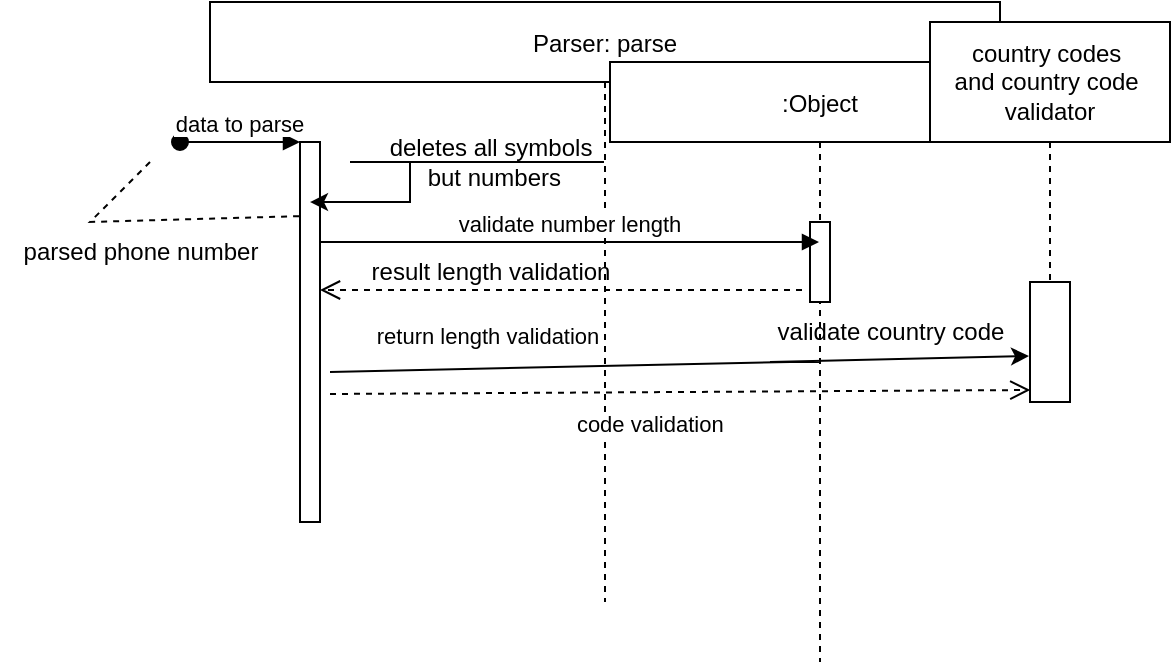 <mxfile version="20.5.3" type="github">
  <diagram id="kgpKYQtTHZ0yAKxKKP6v" name="Page-1">
    <mxGraphModel dx="1952" dy="488" grid="1" gridSize="10" guides="1" tooltips="1" connect="1" arrows="1" fold="1" page="1" pageScale="1" pageWidth="850" pageHeight="1100" math="0" shadow="0">
      <root>
        <mxCell id="0" />
        <mxCell id="1" parent="0" />
        <mxCell id="3nuBFxr9cyL0pnOWT2aG-1" value="Parser: parse" style="shape=umlLifeline;perimeter=lifelinePerimeter;container=1;collapsible=0;recursiveResize=0;rounded=0;shadow=0;strokeWidth=1;" parent="1" vertex="1">
          <mxGeometry x="100" y="50" width="395" height="300" as="geometry" />
        </mxCell>
        <mxCell id="3nuBFxr9cyL0pnOWT2aG-2" value="" style="points=[];perimeter=orthogonalPerimeter;rounded=0;shadow=0;strokeWidth=1;" parent="3nuBFxr9cyL0pnOWT2aG-1" vertex="1">
          <mxGeometry x="45" y="70" width="10" height="190" as="geometry" />
        </mxCell>
        <mxCell id="3nuBFxr9cyL0pnOWT2aG-3" value="data to parse" style="verticalAlign=bottom;startArrow=oval;endArrow=block;startSize=8;shadow=0;strokeWidth=1;" parent="3nuBFxr9cyL0pnOWT2aG-1" target="3nuBFxr9cyL0pnOWT2aG-2" edge="1">
          <mxGeometry relative="1" as="geometry">
            <mxPoint x="-15" y="70" as="sourcePoint" />
          </mxGeometry>
        </mxCell>
        <mxCell id="fvL_-LSXgbGg31JdwfuS-2" value="" style="endArrow=classic;html=1;rounded=0;entryX=0.5;entryY=0.158;entryDx=0;entryDy=0;entryPerimeter=0;" parent="3nuBFxr9cyL0pnOWT2aG-1" source="3nuBFxr9cyL0pnOWT2aG-1" target="3nuBFxr9cyL0pnOWT2aG-2" edge="1">
          <mxGeometry width="50" height="50" relative="1" as="geometry">
            <mxPoint x="80" y="150" as="sourcePoint" />
            <mxPoint x="60" y="100" as="targetPoint" />
            <Array as="points">
              <mxPoint x="70" y="80" />
              <mxPoint x="100" y="80" />
              <mxPoint x="100" y="100" />
            </Array>
          </mxGeometry>
        </mxCell>
        <mxCell id="fvL_-LSXgbGg31JdwfuS-12" value="result length validation" style="text;html=1;align=center;verticalAlign=middle;resizable=0;points=[];autosize=1;strokeColor=none;fillColor=none;" parent="3nuBFxr9cyL0pnOWT2aG-1" vertex="1">
          <mxGeometry x="70" y="120" width="140" height="30" as="geometry" />
        </mxCell>
        <mxCell id="3nuBFxr9cyL0pnOWT2aG-5" value=":Object" style="shape=umlLifeline;perimeter=lifelinePerimeter;container=1;collapsible=0;recursiveResize=0;rounded=0;shadow=0;strokeWidth=1;" parent="1" vertex="1">
          <mxGeometry x="300" y="80" width="210" height="300" as="geometry" />
        </mxCell>
        <mxCell id="3nuBFxr9cyL0pnOWT2aG-6" value="" style="points=[];perimeter=orthogonalPerimeter;rounded=0;shadow=0;strokeWidth=1;" parent="3nuBFxr9cyL0pnOWT2aG-5" vertex="1">
          <mxGeometry x="100" y="80" width="10" height="40" as="geometry" />
        </mxCell>
        <mxCell id="bEGt83BDBET7i6JVNEpo-1" value="validate country code" style="text;html=1;resizable=0;autosize=1;align=center;verticalAlign=middle;points=[];fillColor=none;strokeColor=none;rounded=0;" vertex="1" parent="3nuBFxr9cyL0pnOWT2aG-5">
          <mxGeometry x="70" y="120" width="140" height="30" as="geometry" />
        </mxCell>
        <mxCell id="3nuBFxr9cyL0pnOWT2aG-8" value="validate number length" style="verticalAlign=bottom;endArrow=block;shadow=0;strokeWidth=1;" parent="1" source="3nuBFxr9cyL0pnOWT2aG-2" target="3nuBFxr9cyL0pnOWT2aG-5" edge="1">
          <mxGeometry relative="1" as="geometry">
            <mxPoint x="275" y="160" as="sourcePoint" />
            <Array as="points">
              <mxPoint x="290" y="170" />
            </Array>
          </mxGeometry>
        </mxCell>
        <mxCell id="3nuBFxr9cyL0pnOWT2aG-10" value="code validation" style="verticalAlign=bottom;endArrow=open;dashed=1;endSize=8;exitX=1;exitY=0.95;shadow=0;strokeWidth=1;entryX=0.008;entryY=0.9;entryDx=0;entryDy=0;entryPerimeter=0;" parent="1" target="fvL_-LSXgbGg31JdwfuS-6" edge="1">
          <mxGeometry x="-0.087" y="-25" relative="1" as="geometry">
            <mxPoint x="430" y="250" as="targetPoint" />
            <mxPoint x="160" y="246" as="sourcePoint" />
            <Array as="points" />
            <mxPoint as="offset" />
          </mxGeometry>
        </mxCell>
        <mxCell id="fvL_-LSXgbGg31JdwfuS-3" value="deletes all symbols&lt;br&gt;&amp;nbsp;but numbers" style="text;html=1;resizable=0;autosize=1;align=center;verticalAlign=middle;points=[];fillColor=none;strokeColor=none;rounded=0;" parent="1" vertex="1">
          <mxGeometry x="180" y="110" width="120" height="40" as="geometry" />
        </mxCell>
        <mxCell id="fvL_-LSXgbGg31JdwfuS-4" value="country codes&amp;nbsp;&lt;br&gt;and country code&amp;nbsp;&lt;br&gt;validator" style="rounded=0;whiteSpace=wrap;html=1;" parent="1" vertex="1">
          <mxGeometry x="460" y="60" width="120" height="60" as="geometry" />
        </mxCell>
        <mxCell id="fvL_-LSXgbGg31JdwfuS-5" value="" style="endArrow=none;dashed=1;html=1;rounded=0;" parent="1" source="fvL_-LSXgbGg31JdwfuS-4" target="fvL_-LSXgbGg31JdwfuS-6" edge="1">
          <mxGeometry width="50" height="50" relative="1" as="geometry">
            <mxPoint x="530" y="190" as="sourcePoint" />
            <mxPoint x="530" y="120" as="targetPoint" />
          </mxGeometry>
        </mxCell>
        <mxCell id="fvL_-LSXgbGg31JdwfuS-6" value="" style="rounded=0;whiteSpace=wrap;html=1;" parent="1" vertex="1">
          <mxGeometry x="510" y="190" width="20" height="60" as="geometry" />
        </mxCell>
        <mxCell id="fvL_-LSXgbGg31JdwfuS-9" value="" style="endArrow=classic;html=1;rounded=0;entryX=-0.025;entryY=0.617;entryDx=0;entryDy=0;entryPerimeter=0;startArrow=none;" parent="1" target="fvL_-LSXgbGg31JdwfuS-6" edge="1" source="3nuBFxr9cyL0pnOWT2aG-5">
          <mxGeometry width="50" height="50" relative="1" as="geometry">
            <mxPoint x="155" y="230" as="sourcePoint" />
            <mxPoint x="205" y="180" as="targetPoint" />
            <Array as="points">
              <mxPoint x="380" y="230" />
            </Array>
          </mxGeometry>
        </mxCell>
        <mxCell id="bEGt83BDBET7i6JVNEpo-2" value="" style="endArrow=none;html=1;rounded=0;exitX=1.5;exitY=0.605;exitDx=0;exitDy=0;exitPerimeter=0;" edge="1" parent="1" source="3nuBFxr9cyL0pnOWT2aG-2">
          <mxGeometry width="50" height="50" relative="1" as="geometry">
            <mxPoint x="255" y="280" as="sourcePoint" />
            <mxPoint x="390" y="230" as="targetPoint" />
            <Array as="points" />
          </mxGeometry>
        </mxCell>
        <mxCell id="bEGt83BDBET7i6JVNEpo-7" value="" style="endArrow=none;dashed=1;html=1;rounded=0;entryX=0;entryY=0.195;entryDx=0;entryDy=0;entryPerimeter=0;" edge="1" parent="1" target="3nuBFxr9cyL0pnOWT2aG-2">
          <mxGeometry width="50" height="50" relative="1" as="geometry">
            <mxPoint x="70" y="130" as="sourcePoint" />
            <mxPoint x="90" y="180" as="targetPoint" />
            <Array as="points">
              <mxPoint x="40" y="160" />
            </Array>
          </mxGeometry>
        </mxCell>
        <mxCell id="bEGt83BDBET7i6JVNEpo-8" value="parsed phone number" style="text;html=1;resizable=0;autosize=1;align=center;verticalAlign=middle;points=[];fillColor=none;strokeColor=none;rounded=0;" vertex="1" parent="1">
          <mxGeometry x="-5" y="160" width="140" height="30" as="geometry" />
        </mxCell>
        <mxCell id="3nuBFxr9cyL0pnOWT2aG-7" value=" return length validation" style="verticalAlign=bottom;endArrow=open;dashed=1;endSize=8;shadow=0;strokeWidth=1;startArrow=none;exitX=-0.4;exitY=0.85;exitDx=0;exitDy=0;exitPerimeter=0;" parent="1" source="3nuBFxr9cyL0pnOWT2aG-6" target="3nuBFxr9cyL0pnOWT2aG-2" edge="1">
          <mxGeometry x="0.316" y="32" relative="1" as="geometry">
            <mxPoint x="275" y="236" as="targetPoint" />
            <mxPoint as="offset" />
          </mxGeometry>
        </mxCell>
      </root>
    </mxGraphModel>
  </diagram>
</mxfile>
